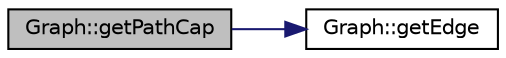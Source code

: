 digraph "Graph::getPathCap"
{
 // LATEX_PDF_SIZE
  edge [fontname="Helvetica",fontsize="10",labelfontname="Helvetica",labelfontsize="10"];
  node [fontname="Helvetica",fontsize="10",shape=record];
  rankdir="LR";
  Node1 [label="Graph::getPathCap",height=0.2,width=0.4,color="black", fillcolor="grey75", style="filled", fontcolor="black",tooltip=" "];
  Node1 -> Node2 [color="midnightblue",fontsize="10",style="solid",fontname="Helvetica"];
  Node2 [label="Graph::getEdge",height=0.2,width=0.4,color="black", fillcolor="white", style="filled",URL="$class_graph.html#a58ea2e89f55d9fe8eed66efbc4b35516",tooltip=" "];
}

